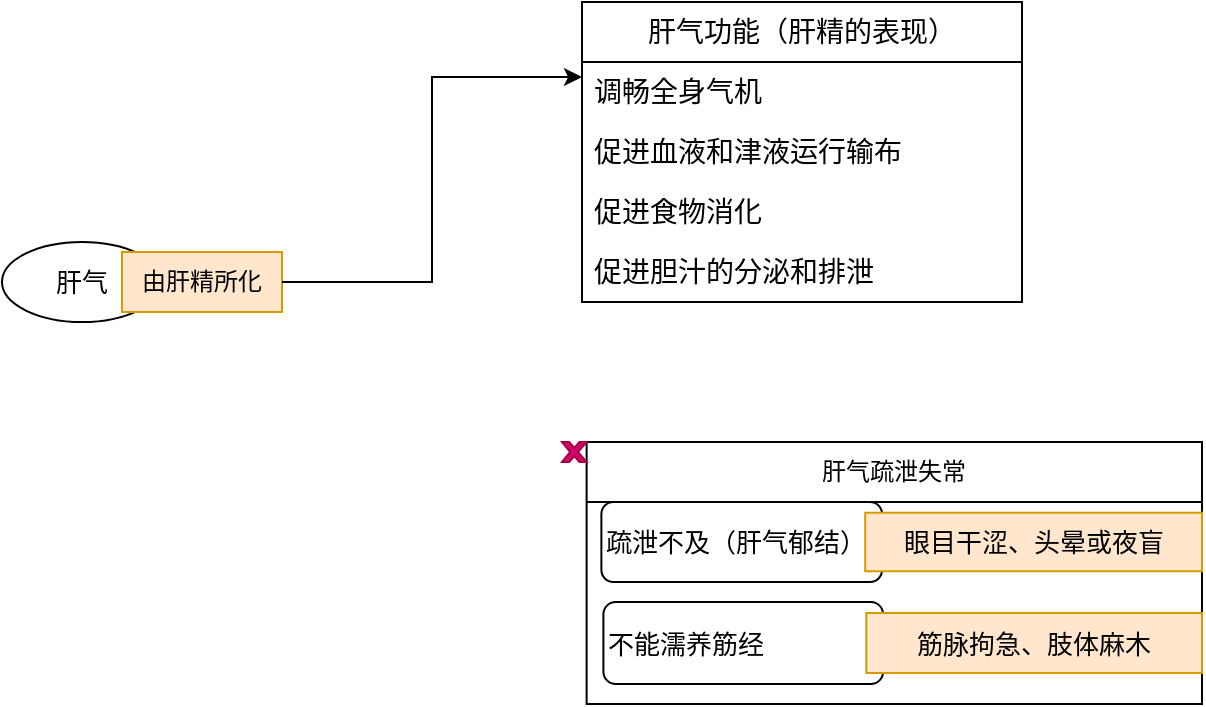 <mxfile version="22.1.17" type="github">
  <diagram name="第 1 页" id="DiqK2zHsX7JkeJQSn5oS">
    <mxGraphModel dx="1050" dy="557" grid="1" gridSize="10" guides="1" tooltips="1" connect="1" arrows="1" fold="1" page="1" pageScale="1" pageWidth="827" pageHeight="1169" math="0" shadow="0">
      <root>
        <mxCell id="0" />
        <mxCell id="1" parent="0" />
        <mxCell id="CABZNRvn-cbEBmHOcwjS-1" value="" style="group" vertex="1" connectable="0" parent="1">
          <mxGeometry x="180" y="220" width="140" height="40" as="geometry" />
        </mxCell>
        <mxCell id="CABZNRvn-cbEBmHOcwjS-2" value="肝气" style="ellipse;whiteSpace=wrap;html=1;fontSize=13;" vertex="1" parent="CABZNRvn-cbEBmHOcwjS-1">
          <mxGeometry width="80" height="40" as="geometry" />
        </mxCell>
        <mxCell id="CABZNRvn-cbEBmHOcwjS-3" value="" style="endArrow=classic;html=1;rounded=0;exitX=1;exitY=0.5;exitDx=0;exitDy=0;" edge="1" parent="CABZNRvn-cbEBmHOcwjS-1" source="CABZNRvn-cbEBmHOcwjS-2" target="CABZNRvn-cbEBmHOcwjS-4">
          <mxGeometry width="50" height="50" relative="1" as="geometry">
            <mxPoint x="127" y="21" as="sourcePoint" />
            <mxPoint x="272" y="20" as="targetPoint" />
          </mxGeometry>
        </mxCell>
        <mxCell id="CABZNRvn-cbEBmHOcwjS-4" value="由肝精所化" style="text;html=1;strokeColor=#d79b00;fillColor=#ffe6cc;align=center;verticalAlign=middle;whiteSpace=wrap;rounded=0;" vertex="1" parent="CABZNRvn-cbEBmHOcwjS-1">
          <mxGeometry x="60" y="5" width="80" height="30" as="geometry" />
        </mxCell>
        <mxCell id="CABZNRvn-cbEBmHOcwjS-5" value="肝气功能（肝精的表现）" style="swimlane;fontStyle=0;childLayout=stackLayout;horizontal=1;startSize=30;horizontalStack=0;resizeParent=1;resizeParentMax=0;resizeLast=0;collapsible=1;marginBottom=0;whiteSpace=wrap;html=1;fontSize=14;" vertex="1" parent="1">
          <mxGeometry x="470" y="100" width="220" height="150" as="geometry" />
        </mxCell>
        <mxCell id="CABZNRvn-cbEBmHOcwjS-6" value="调畅全身气机" style="text;strokeColor=none;fillColor=none;align=left;verticalAlign=middle;spacingLeft=4;spacingRight=4;overflow=hidden;points=[[0,0.5],[1,0.5]];portConstraint=eastwest;rotatable=0;whiteSpace=wrap;html=1;fontSize=14;" vertex="1" parent="CABZNRvn-cbEBmHOcwjS-5">
          <mxGeometry y="30" width="220" height="30" as="geometry" />
        </mxCell>
        <mxCell id="CABZNRvn-cbEBmHOcwjS-7" value="促进血液和津液运行输布" style="text;strokeColor=none;fillColor=none;align=left;verticalAlign=middle;spacingLeft=4;spacingRight=4;overflow=hidden;points=[[0,0.5],[1,0.5]];portConstraint=eastwest;rotatable=0;whiteSpace=wrap;html=1;fontSize=14;" vertex="1" parent="CABZNRvn-cbEBmHOcwjS-5">
          <mxGeometry y="60" width="220" height="30" as="geometry" />
        </mxCell>
        <mxCell id="CABZNRvn-cbEBmHOcwjS-20" value="促进食物消化" style="text;strokeColor=none;fillColor=none;align=left;verticalAlign=middle;spacingLeft=4;spacingRight=4;overflow=hidden;points=[[0,0.5],[1,0.5]];portConstraint=eastwest;rotatable=0;whiteSpace=wrap;html=1;fontSize=14;" vertex="1" parent="CABZNRvn-cbEBmHOcwjS-5">
          <mxGeometry y="90" width="220" height="30" as="geometry" />
        </mxCell>
        <mxCell id="CABZNRvn-cbEBmHOcwjS-8" value="促进胆汁的分泌和排泄" style="text;strokeColor=none;fillColor=none;align=left;verticalAlign=middle;spacingLeft=4;spacingRight=4;overflow=hidden;points=[[0,0.5],[1,0.5]];portConstraint=eastwest;rotatable=0;whiteSpace=wrap;html=1;fontSize=14;" vertex="1" parent="CABZNRvn-cbEBmHOcwjS-5">
          <mxGeometry y="120" width="220" height="30" as="geometry" />
        </mxCell>
        <mxCell id="CABZNRvn-cbEBmHOcwjS-9" style="edgeStyle=orthogonalEdgeStyle;rounded=0;orthogonalLoop=1;jettySize=auto;html=1;exitX=1;exitY=0.5;exitDx=0;exitDy=0;entryX=0;entryY=0.25;entryDx=0;entryDy=0;" edge="1" parent="1" source="CABZNRvn-cbEBmHOcwjS-4" target="CABZNRvn-cbEBmHOcwjS-5">
          <mxGeometry relative="1" as="geometry" />
        </mxCell>
        <mxCell id="CABZNRvn-cbEBmHOcwjS-10" value="" style="group" vertex="1" connectable="0" parent="1">
          <mxGeometry x="460" y="320" width="320" height="131" as="geometry" />
        </mxCell>
        <mxCell id="CABZNRvn-cbEBmHOcwjS-11" value="肝气疏泄失常" style="swimlane;fontStyle=0;childLayout=stackLayout;horizontal=1;startSize=30;horizontalStack=0;resizeParent=1;resizeParentMax=0;resizeLast=0;collapsible=1;marginBottom=0;whiteSpace=wrap;html=1;" vertex="1" parent="CABZNRvn-cbEBmHOcwjS-10">
          <mxGeometry x="12.308" width="307.692" height="131" as="geometry" />
        </mxCell>
        <mxCell id="CABZNRvn-cbEBmHOcwjS-12" value="" style="group;fontSize=13;align=left;" vertex="1" connectable="0" parent="CABZNRvn-cbEBmHOcwjS-11">
          <mxGeometry y="30" width="307.692" height="101" as="geometry" />
        </mxCell>
        <mxCell id="CABZNRvn-cbEBmHOcwjS-13" value="" style="group" vertex="1" connectable="0" parent="CABZNRvn-cbEBmHOcwjS-12">
          <mxGeometry x="7.385" width="300.308" height="40" as="geometry" />
        </mxCell>
        <mxCell id="CABZNRvn-cbEBmHOcwjS-14" value="疏泄不及（肝气郁结）" style="rounded=1;whiteSpace=wrap;html=1;fontSize=13;align=left;" vertex="1" parent="CABZNRvn-cbEBmHOcwjS-13">
          <mxGeometry width="140.331" height="40" as="geometry" />
        </mxCell>
        <mxCell id="CABZNRvn-cbEBmHOcwjS-15" value="眼目干涩、头晕或夜盲" style="text;html=1;strokeColor=#d79b00;fillColor=#ffe6cc;align=center;verticalAlign=middle;whiteSpace=wrap;rounded=0;fontSize=13;" vertex="1" parent="CABZNRvn-cbEBmHOcwjS-13">
          <mxGeometry x="131.911" y="5.366" width="168.397" height="29.268" as="geometry" />
        </mxCell>
        <mxCell id="CABZNRvn-cbEBmHOcwjS-16" value="" style="group;fontSize=13;align=left;" vertex="1" connectable="0" parent="CABZNRvn-cbEBmHOcwjS-12">
          <mxGeometry y="50" width="307.692" height="41" as="geometry" />
        </mxCell>
        <mxCell id="CABZNRvn-cbEBmHOcwjS-17" value="不能濡养筋经" style="rounded=1;whiteSpace=wrap;html=1;fontSize=13;align=left;" vertex="1" parent="CABZNRvn-cbEBmHOcwjS-16">
          <mxGeometry x="8.392" width="139.86" height="41" as="geometry" />
        </mxCell>
        <mxCell id="CABZNRvn-cbEBmHOcwjS-18" value="筋脉拘急、肢体麻木" style="text;html=1;strokeColor=#d79b00;fillColor=#ffe6cc;align=center;verticalAlign=middle;whiteSpace=wrap;rounded=0;fontSize=13;" vertex="1" parent="CABZNRvn-cbEBmHOcwjS-16">
          <mxGeometry x="139.86" y="5.5" width="167.832" height="30" as="geometry" />
        </mxCell>
        <mxCell id="CABZNRvn-cbEBmHOcwjS-19" value="" style="verticalLabelPosition=bottom;verticalAlign=top;html=1;shape=mxgraph.basic.x;fontColor=#ffffff;fillColor=#d80073;strokeColor=#A50040;" vertex="1" parent="CABZNRvn-cbEBmHOcwjS-10">
          <mxGeometry width="12.308" height="10" as="geometry" />
        </mxCell>
      </root>
    </mxGraphModel>
  </diagram>
</mxfile>
